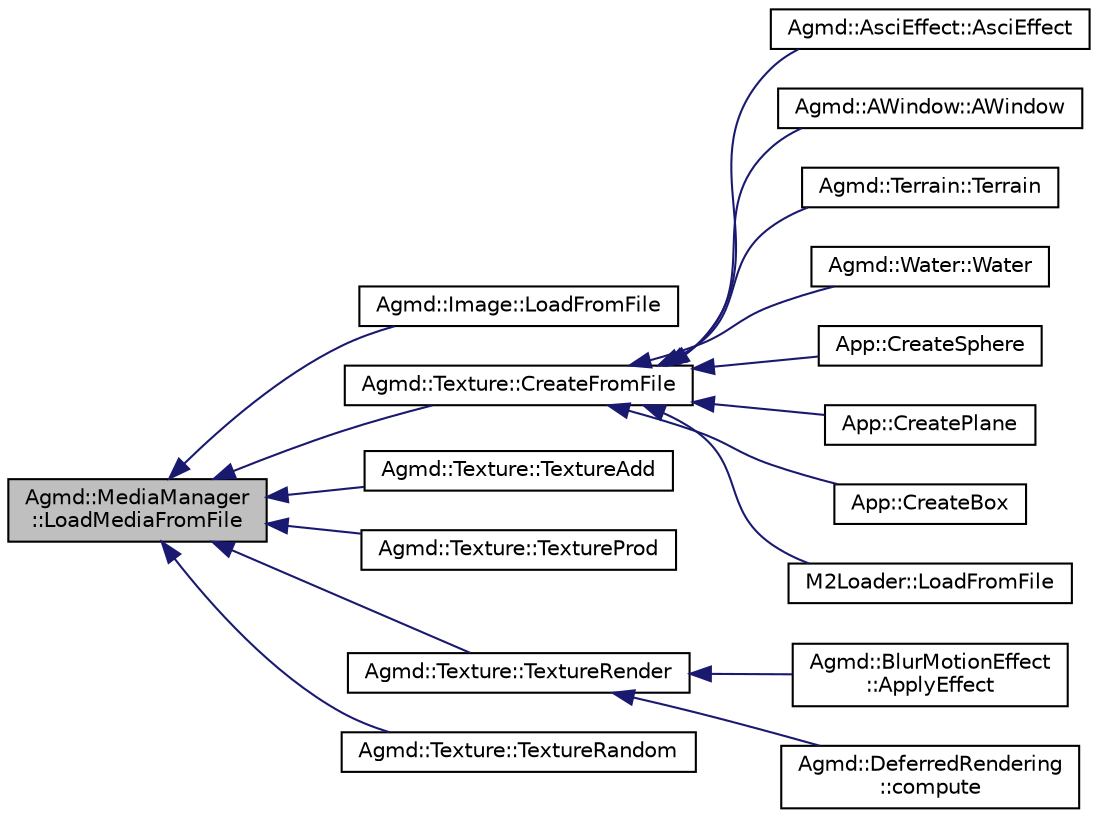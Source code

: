 digraph "Agmd::MediaManager::LoadMediaFromFile"
{
  edge [fontname="Helvetica",fontsize="10",labelfontname="Helvetica",labelfontsize="10"];
  node [fontname="Helvetica",fontsize="10",shape=record];
  rankdir="LR";
  Node1 [label="Agmd::MediaManager\l::LoadMediaFromFile",height=0.2,width=0.4,color="black", fillcolor="grey75", style="filled" fontcolor="black"];
  Node1 -> Node2 [dir="back",color="midnightblue",fontsize="10",style="solid",fontname="Helvetica"];
  Node2 [label="Agmd::Image::LoadFromFile",height=0.2,width=0.4,color="black", fillcolor="white", style="filled",URL="$class_agmd_1_1_image.html#a8ba276cb22a39ca8394bc96b76c28fa2"];
  Node1 -> Node3 [dir="back",color="midnightblue",fontsize="10",style="solid",fontname="Helvetica"];
  Node3 [label="Agmd::Texture::CreateFromFile",height=0.2,width=0.4,color="black", fillcolor="white", style="filled",URL="$class_agmd_1_1_texture.html#abeb5dabf5ef59f83c4c4adb8ef091d96"];
  Node3 -> Node4 [dir="back",color="midnightblue",fontsize="10",style="solid",fontname="Helvetica"];
  Node4 [label="Agmd::AsciEffect::AsciEffect",height=0.2,width=0.4,color="black", fillcolor="white", style="filled",URL="$class_agmd_1_1_asci_effect.html#a90e9456454102f304f5980c4d0f8bd0f"];
  Node3 -> Node5 [dir="back",color="midnightblue",fontsize="10",style="solid",fontname="Helvetica"];
  Node5 [label="Agmd::AWindow::AWindow",height=0.2,width=0.4,color="black", fillcolor="white", style="filled",URL="$class_agmd_1_1_a_window.html#a978b56ae79fbeed8dded9f23f8bfd63a"];
  Node3 -> Node6 [dir="back",color="midnightblue",fontsize="10",style="solid",fontname="Helvetica"];
  Node6 [label="Agmd::Terrain::Terrain",height=0.2,width=0.4,color="black", fillcolor="white", style="filled",URL="$class_agmd_1_1_terrain.html#aa94c778cda7707e6ac11a61a1c19d719"];
  Node3 -> Node7 [dir="back",color="midnightblue",fontsize="10",style="solid",fontname="Helvetica"];
  Node7 [label="Agmd::Water::Water",height=0.2,width=0.4,color="black", fillcolor="white", style="filled",URL="$class_agmd_1_1_water.html#a2c58ae33c32399db1b33ea211e33b7fe"];
  Node3 -> Node8 [dir="back",color="midnightblue",fontsize="10",style="solid",fontname="Helvetica"];
  Node8 [label="App::CreateSphere",height=0.2,width=0.4,color="black", fillcolor="white", style="filled",URL="$class_app.html#ae87db10b2c7434e9bd0cc5497f9c3c3a"];
  Node3 -> Node9 [dir="back",color="midnightblue",fontsize="10",style="solid",fontname="Helvetica"];
  Node9 [label="App::CreatePlane",height=0.2,width=0.4,color="black", fillcolor="white", style="filled",URL="$class_app.html#af4b83db23e669aa59440eb8f7f876a61"];
  Node3 -> Node10 [dir="back",color="midnightblue",fontsize="10",style="solid",fontname="Helvetica"];
  Node10 [label="App::CreateBox",height=0.2,width=0.4,color="black", fillcolor="white", style="filled",URL="$class_app.html#a3fb8a432f22cd59233fb2457a102b31a"];
  Node3 -> Node11 [dir="back",color="midnightblue",fontsize="10",style="solid",fontname="Helvetica"];
  Node11 [label="M2Loader::LoadFromFile",height=0.2,width=0.4,color="black", fillcolor="white", style="filled",URL="$class_m2_loader.html#ac69f9a9a4375fd799cb750778846ab36"];
  Node1 -> Node12 [dir="back",color="midnightblue",fontsize="10",style="solid",fontname="Helvetica"];
  Node12 [label="Agmd::Texture::TextureAdd",height=0.2,width=0.4,color="black", fillcolor="white", style="filled",URL="$class_agmd_1_1_texture.html#a12159c3ef9493e7a82879d8a727c4367"];
  Node1 -> Node13 [dir="back",color="midnightblue",fontsize="10",style="solid",fontname="Helvetica"];
  Node13 [label="Agmd::Texture::TextureProd",height=0.2,width=0.4,color="black", fillcolor="white", style="filled",URL="$class_agmd_1_1_texture.html#a0a6c56f3146829d69f1c0fe5a1bd790a"];
  Node1 -> Node14 [dir="back",color="midnightblue",fontsize="10",style="solid",fontname="Helvetica"];
  Node14 [label="Agmd::Texture::TextureRender",height=0.2,width=0.4,color="black", fillcolor="white", style="filled",URL="$class_agmd_1_1_texture.html#af159d805c45dcb0d9fbcc5a1dc89954f"];
  Node14 -> Node15 [dir="back",color="midnightblue",fontsize="10",style="solid",fontname="Helvetica"];
  Node15 [label="Agmd::BlurMotionEffect\l::ApplyEffect",height=0.2,width=0.4,color="black", fillcolor="white", style="filled",URL="$class_agmd_1_1_blur_motion_effect.html#a6286d0c1aea5f9560fa0da698995addb"];
  Node14 -> Node16 [dir="back",color="midnightblue",fontsize="10",style="solid",fontname="Helvetica"];
  Node16 [label="Agmd::DeferredRendering\l::compute",height=0.2,width=0.4,color="black", fillcolor="white", style="filled",URL="$class_agmd_1_1_deferred_rendering.html#a515c1e13b229417261fa43f77e594076"];
  Node1 -> Node17 [dir="back",color="midnightblue",fontsize="10",style="solid",fontname="Helvetica"];
  Node17 [label="Agmd::Texture::TextureRandom",height=0.2,width=0.4,color="black", fillcolor="white", style="filled",URL="$class_agmd_1_1_texture.html#a8947db62c7566c5cec617cf8f98cfce5"];
}
